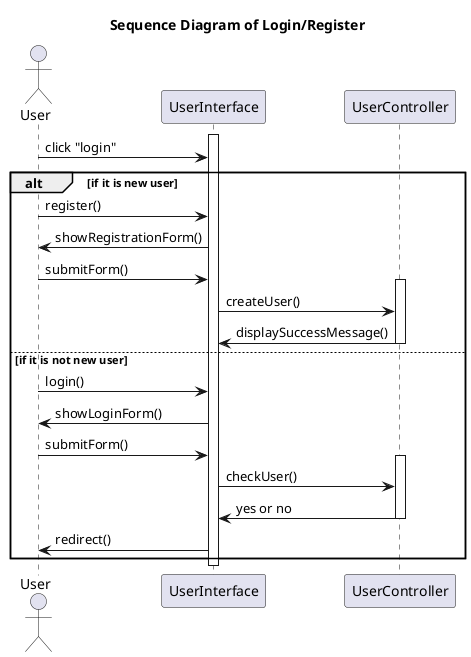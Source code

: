 @startuml
title Sequence Diagram of Login/Register

actor User
participant "UserInterface" as System

activate System

User -> System: click "login"

alt if it is new user
    User -> System: register()
    System -> User: showRegistrationForm()
    User -> System: submitForm()

    activate UserController
    System -> UserController: createUser()
    UserController -> System: displaySuccessMessage()
    deactivate UserController

else if it is not new user
    User -> System: login()
    System -> User: showLoginForm()
    User -> System: submitForm()

    activate UserController
    System -> UserController: checkUser()
    UserController -> System: yes or no
    deactivate UserController

    System -> User: redirect()
end

deactivate System

@enduml
